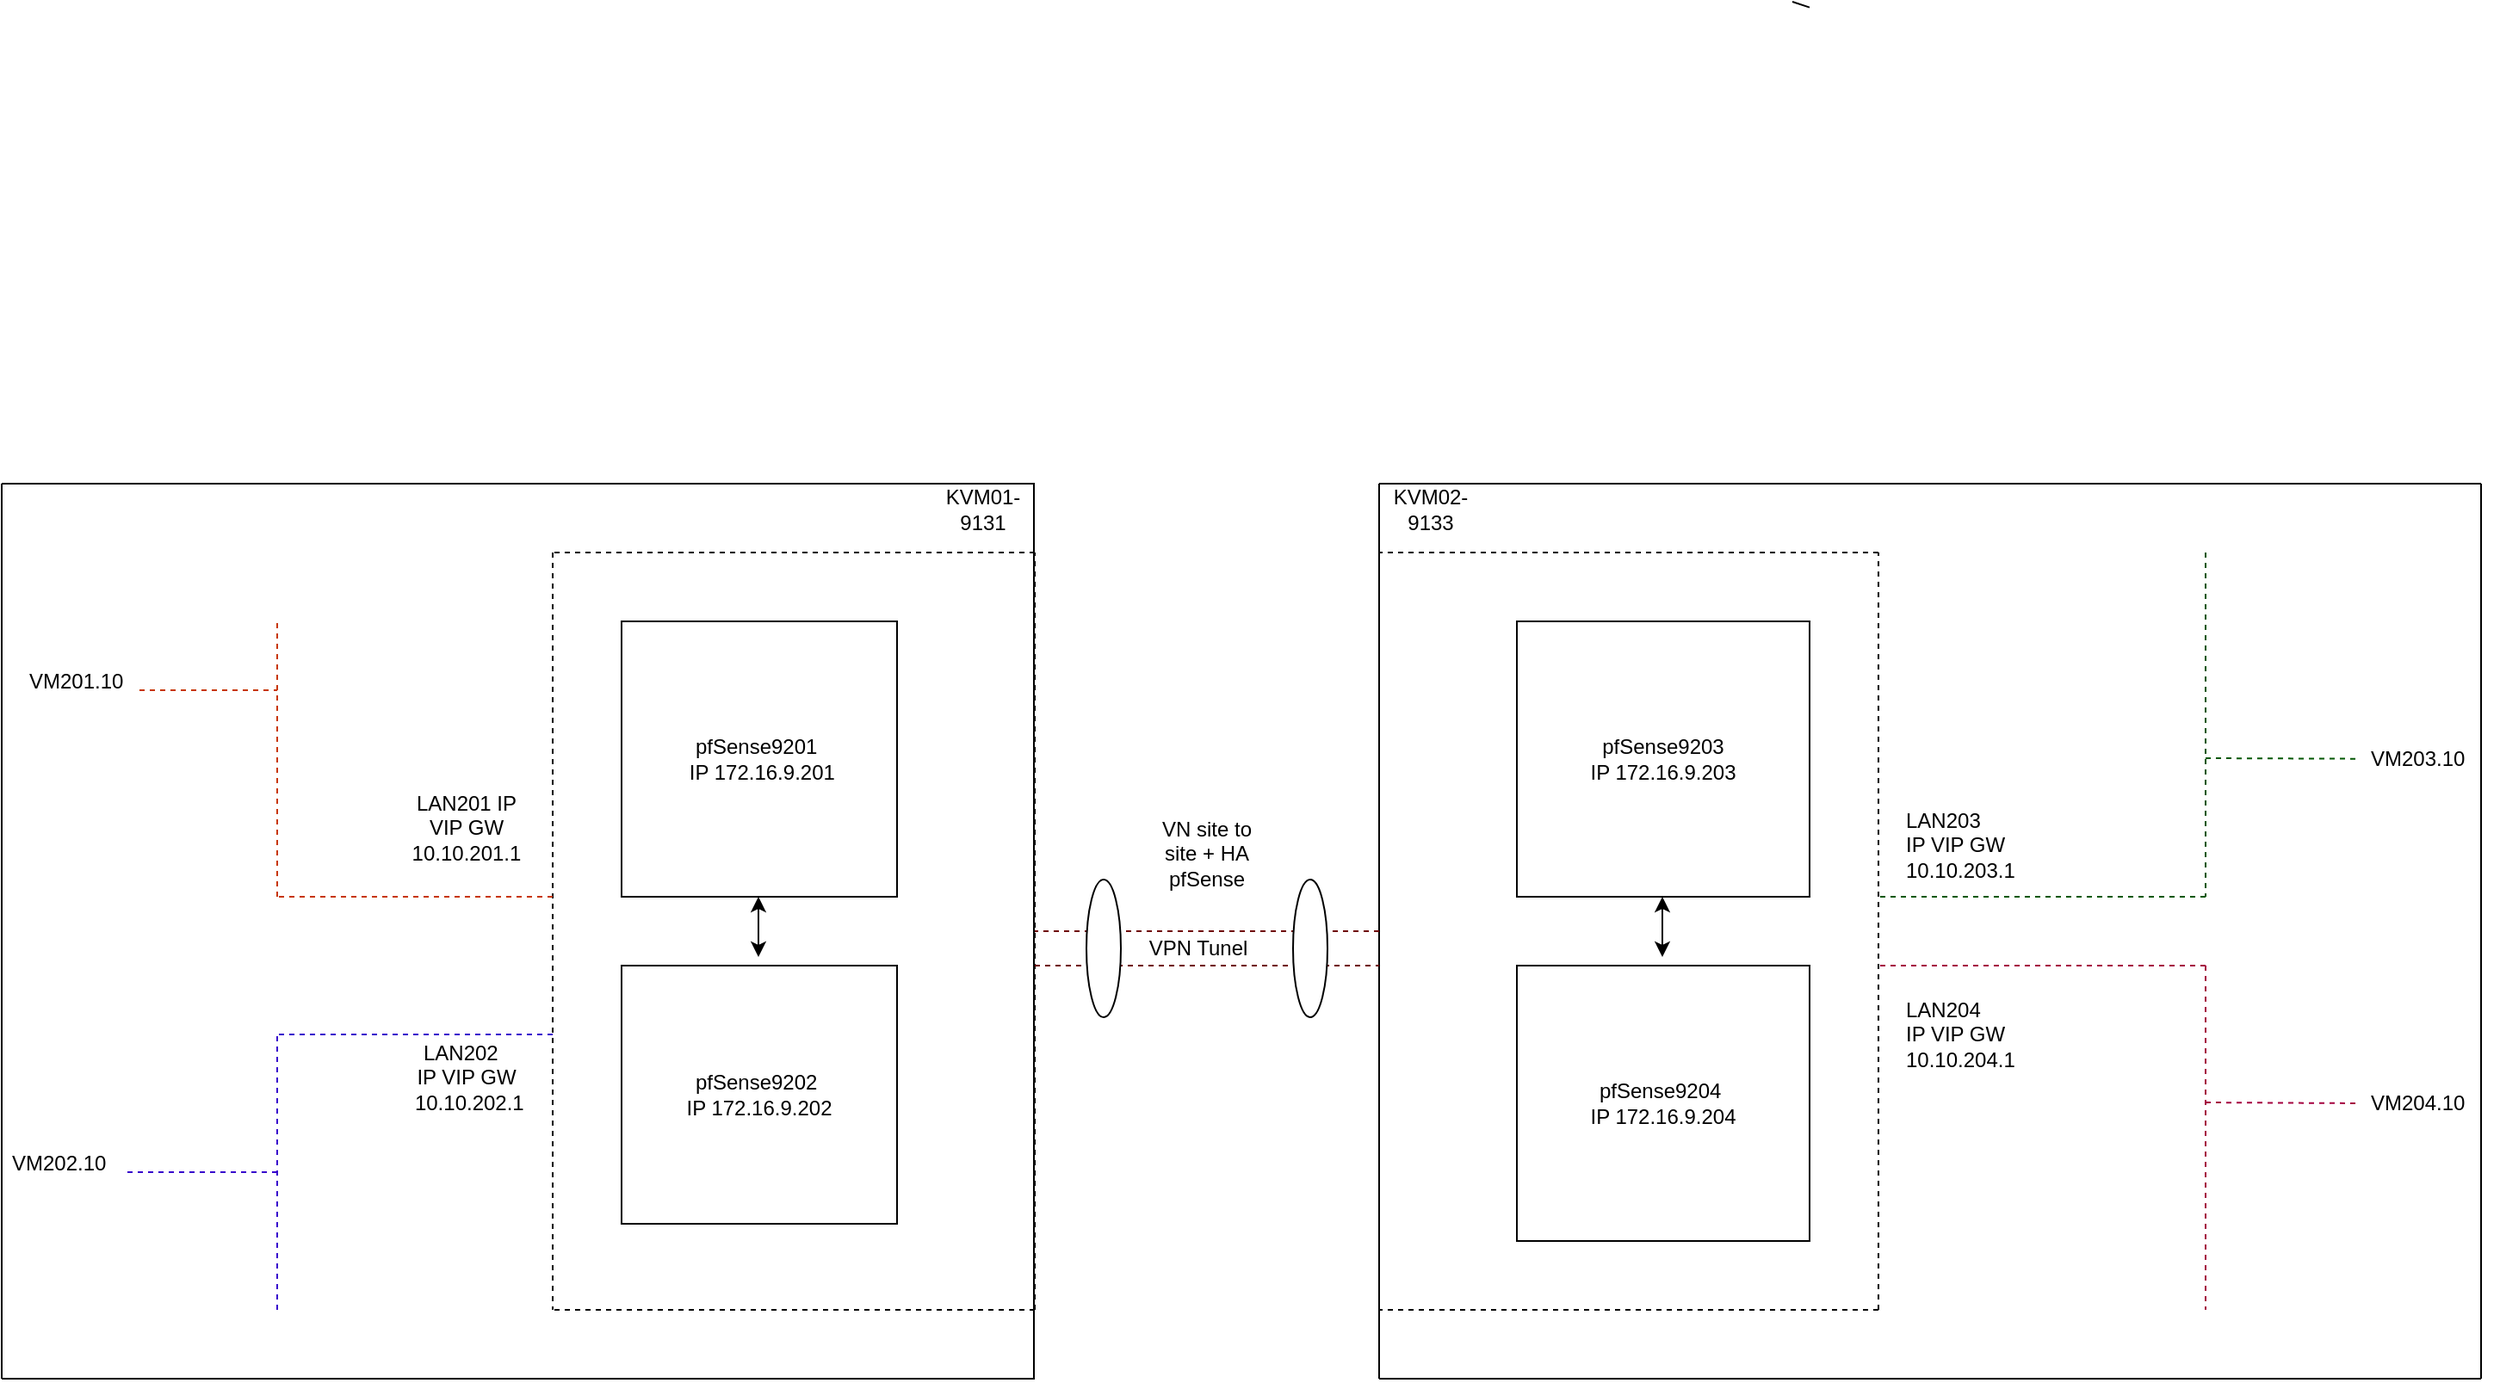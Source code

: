 <mxfile version="26.2.14">
  <diagram id="oaSn5VMbO52xbcTTIm35" name="Page-1">
    <mxGraphModel dx="2276" dy="751" grid="1" gridSize="10" guides="1" tooltips="1" connect="1" arrows="1" fold="1" page="1" pageScale="1" pageWidth="850" pageHeight="1100" math="0" shadow="0">
      <root>
        <mxCell id="0" />
        <mxCell id="1" parent="0" />
        <mxCell id="85PScNSMnp1XMpTgIIud-17" value="" style="endArrow=none;html=1;rounded=0;" parent="1" edge="1">
          <mxGeometry width="50" height="50" relative="1" as="geometry">
            <mxPoint x="810" y="323.333" as="sourcePoint" />
            <mxPoint x="800" y="320" as="targetPoint" />
          </mxGeometry>
        </mxCell>
        <mxCell id="Du2p9vESQaeFkAfOwfHu-1" value="pfSense9201&amp;nbsp;&lt;div&gt;&amp;nbsp;IP 172.16.9.201&lt;/div&gt;" style="rounded=0;whiteSpace=wrap;html=1;" vertex="1" parent="1">
          <mxGeometry x="120" y="680" width="160" height="160" as="geometry" />
        </mxCell>
        <mxCell id="Du2p9vESQaeFkAfOwfHu-2" value="pfSense9202&amp;nbsp;&lt;div&gt;IP 172.16.9.202&lt;/div&gt;" style="rounded=0;whiteSpace=wrap;html=1;" vertex="1" parent="1">
          <mxGeometry x="120" y="880" width="160" height="150" as="geometry" />
        </mxCell>
        <mxCell id="Du2p9vESQaeFkAfOwfHu-3" value="pfSense9203&lt;div&gt;IP 172.16.9.203&lt;/div&gt;" style="rounded=0;whiteSpace=wrap;html=1;" vertex="1" parent="1">
          <mxGeometry x="640" y="680" width="170" height="160" as="geometry" />
        </mxCell>
        <mxCell id="Du2p9vESQaeFkAfOwfHu-4" value="pfSense9204&amp;nbsp;&lt;div&gt;IP 172.16.9.204&lt;/div&gt;" style="rounded=0;whiteSpace=wrap;html=1;" vertex="1" parent="1">
          <mxGeometry x="640" y="880" width="170" height="160" as="geometry" />
        </mxCell>
        <mxCell id="Du2p9vESQaeFkAfOwfHu-5" value="" style="endArrow=none;dashed=1;html=1;rounded=0;" edge="1" parent="1">
          <mxGeometry width="50" height="50" relative="1" as="geometry">
            <mxPoint x="360" y="640" as="sourcePoint" />
            <mxPoint x="80" y="640" as="targetPoint" />
          </mxGeometry>
        </mxCell>
        <mxCell id="Du2p9vESQaeFkAfOwfHu-6" value="" style="endArrow=none;dashed=1;html=1;rounded=0;" edge="1" parent="1">
          <mxGeometry width="50" height="50" relative="1" as="geometry">
            <mxPoint x="360" y="1080" as="sourcePoint" />
            <mxPoint x="80" y="1080" as="targetPoint" />
          </mxGeometry>
        </mxCell>
        <mxCell id="Du2p9vESQaeFkAfOwfHu-7" value="" style="endArrow=none;dashed=1;html=1;rounded=0;" edge="1" parent="1">
          <mxGeometry width="50" height="50" relative="1" as="geometry">
            <mxPoint x="360" y="1080" as="sourcePoint" />
            <mxPoint x="360" y="640" as="targetPoint" />
          </mxGeometry>
        </mxCell>
        <mxCell id="Du2p9vESQaeFkAfOwfHu-8" value="" style="endArrow=none;dashed=1;html=1;rounded=0;" edge="1" parent="1">
          <mxGeometry width="50" height="50" relative="1" as="geometry">
            <mxPoint x="80" y="640" as="sourcePoint" />
            <mxPoint x="80" y="1080" as="targetPoint" />
          </mxGeometry>
        </mxCell>
        <mxCell id="Du2p9vESQaeFkAfOwfHu-10" value="" style="endArrow=none;dashed=1;html=1;rounded=0;fillColor=#fa6800;strokeColor=#C73500;" edge="1" parent="1">
          <mxGeometry width="50" height="50" relative="1" as="geometry">
            <mxPoint x="80" y="840" as="sourcePoint" />
            <mxPoint x="-80" y="840" as="targetPoint" />
          </mxGeometry>
        </mxCell>
        <mxCell id="Du2p9vESQaeFkAfOwfHu-11" value="" style="endArrow=none;dashed=1;html=1;rounded=0;fillColor=#6a00ff;strokeColor=#3700CC;" edge="1" parent="1">
          <mxGeometry width="50" height="50" relative="1" as="geometry">
            <mxPoint x="80" y="920" as="sourcePoint" />
            <mxPoint x="-80" y="920" as="targetPoint" />
          </mxGeometry>
        </mxCell>
        <mxCell id="Du2p9vESQaeFkAfOwfHu-13" value="LAN201 IP VIP GW 10.10.201.1" style="text;html=1;align=center;verticalAlign=middle;whiteSpace=wrap;rounded=0;" vertex="1" parent="1">
          <mxGeometry y="780" width="60" height="40" as="geometry" />
        </mxCell>
        <mxCell id="Du2p9vESQaeFkAfOwfHu-14" value="LAN202&amp;nbsp;&amp;nbsp;&lt;div&gt;IP VIP GW&lt;div&gt;&amp;nbsp;10.10.202.1&lt;/div&gt;&lt;/div&gt;" style="text;html=1;align=center;verticalAlign=middle;whiteSpace=wrap;rounded=0;" vertex="1" parent="1">
          <mxGeometry x="-10" y="930" width="80" height="30" as="geometry" />
        </mxCell>
        <mxCell id="Du2p9vESQaeFkAfOwfHu-15" value="" style="endArrow=none;dashed=1;html=1;rounded=0;" edge="1" parent="1">
          <mxGeometry width="50" height="50" relative="1" as="geometry">
            <mxPoint x="560" y="1080" as="sourcePoint" />
            <mxPoint x="560" y="640" as="targetPoint" />
          </mxGeometry>
        </mxCell>
        <mxCell id="Du2p9vESQaeFkAfOwfHu-16" value="" style="endArrow=none;dashed=1;html=1;rounded=0;" edge="1" parent="1">
          <mxGeometry width="50" height="50" relative="1" as="geometry">
            <mxPoint x="850" y="1080" as="sourcePoint" />
            <mxPoint x="560" y="1080" as="targetPoint" />
          </mxGeometry>
        </mxCell>
        <mxCell id="Du2p9vESQaeFkAfOwfHu-17" value="" style="endArrow=none;dashed=1;html=1;rounded=0;" edge="1" parent="1">
          <mxGeometry width="50" height="50" relative="1" as="geometry">
            <mxPoint x="850" y="640" as="sourcePoint" />
            <mxPoint x="560" y="640" as="targetPoint" />
          </mxGeometry>
        </mxCell>
        <mxCell id="Du2p9vESQaeFkAfOwfHu-18" value="" style="endArrow=none;dashed=1;html=1;rounded=0;" edge="1" parent="1">
          <mxGeometry width="50" height="50" relative="1" as="geometry">
            <mxPoint x="850" y="1080" as="sourcePoint" />
            <mxPoint x="850" y="640" as="targetPoint" />
          </mxGeometry>
        </mxCell>
        <mxCell id="Du2p9vESQaeFkAfOwfHu-19" value="" style="endArrow=none;dashed=1;html=1;rounded=0;fillColor=#008a00;strokeColor=#005700;" edge="1" parent="1">
          <mxGeometry width="50" height="50" relative="1" as="geometry">
            <mxPoint x="1040" y="840" as="sourcePoint" />
            <mxPoint x="850" y="840" as="targetPoint" />
          </mxGeometry>
        </mxCell>
        <mxCell id="Du2p9vESQaeFkAfOwfHu-20" value="" style="endArrow=none;dashed=1;html=1;rounded=0;fillColor=#d80073;strokeColor=#A50040;" edge="1" parent="1">
          <mxGeometry width="50" height="50" relative="1" as="geometry">
            <mxPoint x="1040" y="880" as="sourcePoint" />
            <mxPoint x="850" y="880" as="targetPoint" />
          </mxGeometry>
        </mxCell>
        <mxCell id="Du2p9vESQaeFkAfOwfHu-23" value="" style="endArrow=none;html=1;rounded=0;" edge="1" parent="1">
          <mxGeometry width="50" height="50" relative="1" as="geometry">
            <mxPoint x="-240" y="600" as="sourcePoint" />
            <mxPoint x="360" y="600" as="targetPoint" />
          </mxGeometry>
        </mxCell>
        <mxCell id="Du2p9vESQaeFkAfOwfHu-24" value="" style="endArrow=none;html=1;rounded=0;" edge="1" parent="1">
          <mxGeometry width="50" height="50" relative="1" as="geometry">
            <mxPoint x="-240" y="1120" as="sourcePoint" />
            <mxPoint x="360" y="1120" as="targetPoint" />
          </mxGeometry>
        </mxCell>
        <mxCell id="Du2p9vESQaeFkAfOwfHu-25" value="" style="endArrow=none;dashed=1;html=1;rounded=0;fillColor=#fa6800;strokeColor=#C73500;" edge="1" parent="1">
          <mxGeometry width="50" height="50" relative="1" as="geometry">
            <mxPoint x="-80" y="840" as="sourcePoint" />
            <mxPoint x="-80" y="680" as="targetPoint" />
          </mxGeometry>
        </mxCell>
        <mxCell id="Du2p9vESQaeFkAfOwfHu-26" value="" style="endArrow=none;dashed=1;html=1;rounded=0;fillColor=#6a00ff;strokeColor=#3700CC;" edge="1" parent="1">
          <mxGeometry width="50" height="50" relative="1" as="geometry">
            <mxPoint x="-80" y="1080" as="sourcePoint" />
            <mxPoint x="-80" y="920" as="targetPoint" />
          </mxGeometry>
        </mxCell>
        <mxCell id="Du2p9vESQaeFkAfOwfHu-29" value="" style="endArrow=none;dashed=1;html=1;rounded=0;fillColor=#fa6800;strokeColor=#C73500;" edge="1" parent="1">
          <mxGeometry width="50" height="50" relative="1" as="geometry">
            <mxPoint x="-160" y="720" as="sourcePoint" />
            <mxPoint x="-80" y="720" as="targetPoint" />
          </mxGeometry>
        </mxCell>
        <mxCell id="Du2p9vESQaeFkAfOwfHu-31" value="VM201.10" style="text;strokeColor=none;fillColor=none;align=left;verticalAlign=middle;spacingLeft=4;spacingRight=4;overflow=hidden;points=[[0,0.5],[1,0.5]];portConstraint=eastwest;rotatable=0;whiteSpace=wrap;html=1;" vertex="1" parent="1">
          <mxGeometry x="-230" y="700" width="80" height="30" as="geometry" />
        </mxCell>
        <mxCell id="Du2p9vESQaeFkAfOwfHu-32" value="VM202.10" style="text;strokeColor=none;fillColor=none;align=left;verticalAlign=middle;spacingLeft=4;spacingRight=4;overflow=hidden;points=[[0,0.5],[1,0.5]];portConstraint=eastwest;rotatable=0;whiteSpace=wrap;html=1;" vertex="1" parent="1">
          <mxGeometry x="-240" y="980" width="70" height="30" as="geometry" />
        </mxCell>
        <mxCell id="Du2p9vESQaeFkAfOwfHu-33" value="" style="endArrow=none;dashed=1;html=1;rounded=0;entryX=1;entryY=0.5;entryDx=0;entryDy=0;fillColor=#6a00ff;strokeColor=#3700CC;" edge="1" parent="1">
          <mxGeometry width="50" height="50" relative="1" as="geometry">
            <mxPoint x="-80" y="1000" as="sourcePoint" />
            <mxPoint x="-170" y="1000" as="targetPoint" />
          </mxGeometry>
        </mxCell>
        <mxCell id="Du2p9vESQaeFkAfOwfHu-34" value="" style="endArrow=none;html=1;rounded=0;" edge="1" parent="1">
          <mxGeometry width="50" height="50" relative="1" as="geometry">
            <mxPoint x="-240" y="1120" as="sourcePoint" />
            <mxPoint x="-240" y="600" as="targetPoint" />
          </mxGeometry>
        </mxCell>
        <mxCell id="Du2p9vESQaeFkAfOwfHu-35" value="KVM01-9131" style="text;html=1;align=center;verticalAlign=middle;whiteSpace=wrap;rounded=0;" vertex="1" parent="1">
          <mxGeometry x="300" y="600" width="60" height="30" as="geometry" />
        </mxCell>
        <mxCell id="Du2p9vESQaeFkAfOwfHu-36" value="" style="endArrow=none;html=1;rounded=0;" edge="1" parent="1">
          <mxGeometry width="50" height="50" relative="1" as="geometry">
            <mxPoint x="359.5" y="1120" as="sourcePoint" />
            <mxPoint x="359.5" y="600" as="targetPoint" />
          </mxGeometry>
        </mxCell>
        <mxCell id="Du2p9vESQaeFkAfOwfHu-37" value="" style="endArrow=none;html=1;rounded=0;" edge="1" parent="1">
          <mxGeometry width="50" height="50" relative="1" as="geometry">
            <mxPoint x="560" y="600" as="sourcePoint" />
            <mxPoint x="1200" y="600" as="targetPoint" />
          </mxGeometry>
        </mxCell>
        <mxCell id="Du2p9vESQaeFkAfOwfHu-38" value="" style="endArrow=none;html=1;rounded=0;" edge="1" parent="1">
          <mxGeometry width="50" height="50" relative="1" as="geometry">
            <mxPoint x="560" y="1120" as="sourcePoint" />
            <mxPoint x="560" y="600" as="targetPoint" />
          </mxGeometry>
        </mxCell>
        <mxCell id="Du2p9vESQaeFkAfOwfHu-39" value="LAN203&amp;nbsp;&lt;div&gt;IP VIP GW&lt;/div&gt;&lt;div&gt;10.10.203.1&lt;/div&gt;" style="text;strokeColor=none;fillColor=none;align=left;verticalAlign=middle;spacingLeft=4;spacingRight=4;overflow=hidden;points=[[0,0.5],[1,0.5]];portConstraint=eastwest;rotatable=0;whiteSpace=wrap;html=1;" vertex="1" parent="1">
          <mxGeometry x="860" y="780" width="80" height="60" as="geometry" />
        </mxCell>
        <mxCell id="Du2p9vESQaeFkAfOwfHu-42" value="" style="endArrow=none;dashed=1;html=1;rounded=0;fillColor=#008a00;strokeColor=#005700;" edge="1" parent="1">
          <mxGeometry width="50" height="50" relative="1" as="geometry">
            <mxPoint x="1040" y="640" as="sourcePoint" />
            <mxPoint x="1040" y="840" as="targetPoint" />
          </mxGeometry>
        </mxCell>
        <mxCell id="Du2p9vESQaeFkAfOwfHu-43" value="" style="endArrow=none;dashed=1;html=1;rounded=0;fillColor=#d80073;strokeColor=#A50040;" edge="1" parent="1">
          <mxGeometry width="50" height="50" relative="1" as="geometry">
            <mxPoint x="1040" y="880" as="sourcePoint" />
            <mxPoint x="1040" y="1080" as="targetPoint" />
          </mxGeometry>
        </mxCell>
        <mxCell id="Du2p9vESQaeFkAfOwfHu-44" value="" style="endArrow=none;dashed=1;html=1;rounded=0;fillColor=#008a00;strokeColor=#005700;" edge="1" parent="1" target="Du2p9vESQaeFkAfOwfHu-45">
          <mxGeometry width="50" height="50" relative="1" as="geometry">
            <mxPoint x="1040" y="759.5" as="sourcePoint" />
            <mxPoint x="1120" y="759.5" as="targetPoint" />
          </mxGeometry>
        </mxCell>
        <mxCell id="Du2p9vESQaeFkAfOwfHu-45" value="VM203.10" style="text;strokeColor=none;fillColor=none;align=left;verticalAlign=middle;spacingLeft=4;spacingRight=4;overflow=hidden;points=[[0,0.5],[1,0.5]];portConstraint=eastwest;rotatable=0;whiteSpace=wrap;html=1;" vertex="1" parent="1">
          <mxGeometry x="1130" y="745" width="80" height="30" as="geometry" />
        </mxCell>
        <mxCell id="Du2p9vESQaeFkAfOwfHu-46" value="" style="endArrow=none;dashed=1;html=1;rounded=0;fillColor=#d80073;strokeColor=#A50040;" edge="1" parent="1">
          <mxGeometry width="50" height="50" relative="1" as="geometry">
            <mxPoint x="1040" y="959.5" as="sourcePoint" />
            <mxPoint x="1130" y="960" as="targetPoint" />
          </mxGeometry>
        </mxCell>
        <mxCell id="Du2p9vESQaeFkAfOwfHu-47" value="VM204.10" style="text;strokeColor=none;fillColor=none;align=left;verticalAlign=middle;spacingLeft=4;spacingRight=4;overflow=hidden;points=[[0,0.5],[1,0.5]];portConstraint=eastwest;rotatable=0;whiteSpace=wrap;html=1;" vertex="1" parent="1">
          <mxGeometry x="1130" y="945" width="80" height="30" as="geometry" />
        </mxCell>
        <mxCell id="Du2p9vESQaeFkAfOwfHu-48" value="KVM02-9133" style="text;html=1;align=center;verticalAlign=middle;whiteSpace=wrap;rounded=0;" vertex="1" parent="1">
          <mxGeometry x="560" y="600" width="60" height="30" as="geometry" />
        </mxCell>
        <mxCell id="Du2p9vESQaeFkAfOwfHu-50" value="" style="endArrow=none;html=1;rounded=0;" edge="1" parent="1">
          <mxGeometry width="50" height="50" relative="1" as="geometry">
            <mxPoint x="560" y="1120" as="sourcePoint" />
            <mxPoint x="1200" y="1120" as="targetPoint" />
          </mxGeometry>
        </mxCell>
        <mxCell id="Du2p9vESQaeFkAfOwfHu-52" value="" style="endArrow=none;html=1;rounded=0;" edge="1" parent="1">
          <mxGeometry width="50" height="50" relative="1" as="geometry">
            <mxPoint x="1200" y="1120" as="sourcePoint" />
            <mxPoint x="1200" y="600" as="targetPoint" />
          </mxGeometry>
        </mxCell>
        <mxCell id="Du2p9vESQaeFkAfOwfHu-56" value="VN site to site + HA pfSense" style="text;html=1;align=center;verticalAlign=middle;whiteSpace=wrap;rounded=0;" vertex="1" parent="1">
          <mxGeometry x="430" y="800" width="60" height="30" as="geometry" />
        </mxCell>
        <mxCell id="Du2p9vESQaeFkAfOwfHu-57" value="" style="endArrow=none;dashed=1;html=1;rounded=0;fillColor=#a20025;strokeColor=#6F0000;" edge="1" parent="1">
          <mxGeometry width="50" height="50" relative="1" as="geometry">
            <mxPoint x="560" y="860" as="sourcePoint" />
            <mxPoint x="360" y="860" as="targetPoint" />
          </mxGeometry>
        </mxCell>
        <mxCell id="Du2p9vESQaeFkAfOwfHu-61" value="" style="endArrow=none;dashed=1;html=1;rounded=0;fillColor=#a20025;strokeColor=#6F0000;" edge="1" parent="1">
          <mxGeometry width="50" height="50" relative="1" as="geometry">
            <mxPoint x="360" y="880" as="sourcePoint" />
            <mxPoint x="560" y="880" as="targetPoint" />
          </mxGeometry>
        </mxCell>
        <mxCell id="Du2p9vESQaeFkAfOwfHu-62" value="" style="ellipse;whiteSpace=wrap;html=1;" vertex="1" parent="1">
          <mxGeometry x="390" y="830" width="20" height="80" as="geometry" />
        </mxCell>
        <mxCell id="Du2p9vESQaeFkAfOwfHu-63" value="" style="ellipse;whiteSpace=wrap;html=1;" vertex="1" parent="1">
          <mxGeometry x="510" y="830" width="20" height="80" as="geometry" />
        </mxCell>
        <mxCell id="Du2p9vESQaeFkAfOwfHu-65" value="VPN Tunel" style="text;html=1;align=center;verticalAlign=middle;whiteSpace=wrap;rounded=0;" vertex="1" parent="1">
          <mxGeometry x="425" y="855" width="60" height="30" as="geometry" />
        </mxCell>
        <mxCell id="Du2p9vESQaeFkAfOwfHu-66" value="LAN204&amp;nbsp;&lt;div&gt;IP VIP GW&lt;/div&gt;&lt;div&gt;10.10.204.1&lt;/div&gt;" style="text;strokeColor=none;fillColor=none;align=left;verticalAlign=middle;spacingLeft=4;spacingRight=4;overflow=hidden;points=[[0,0.5],[1,0.5]];portConstraint=eastwest;rotatable=0;whiteSpace=wrap;html=1;" vertex="1" parent="1">
          <mxGeometry x="860" y="890" width="80" height="60" as="geometry" />
        </mxCell>
        <mxCell id="Du2p9vESQaeFkAfOwfHu-67" value="" style="endArrow=classic;startArrow=classic;html=1;rounded=0;" edge="1" parent="1">
          <mxGeometry width="50" height="50" relative="1" as="geometry">
            <mxPoint x="199.5" y="875" as="sourcePoint" />
            <mxPoint x="199.5" y="840" as="targetPoint" />
          </mxGeometry>
        </mxCell>
        <mxCell id="Du2p9vESQaeFkAfOwfHu-68" value="" style="endArrow=classic;startArrow=classic;html=1;rounded=0;" edge="1" parent="1">
          <mxGeometry width="50" height="50" relative="1" as="geometry">
            <mxPoint x="724.5" y="875" as="sourcePoint" />
            <mxPoint x="724.5" y="840" as="targetPoint" />
          </mxGeometry>
        </mxCell>
      </root>
    </mxGraphModel>
  </diagram>
</mxfile>
